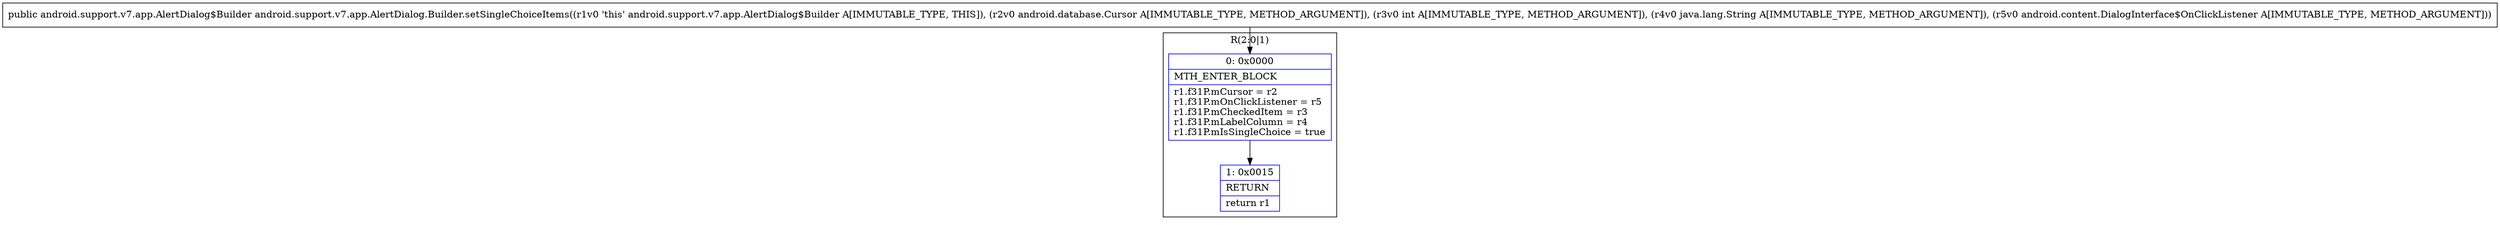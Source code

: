 digraph "CFG forandroid.support.v7.app.AlertDialog.Builder.setSingleChoiceItems(Landroid\/database\/Cursor;ILjava\/lang\/String;Landroid\/content\/DialogInterface$OnClickListener;)Landroid\/support\/v7\/app\/AlertDialog$Builder;" {
subgraph cluster_Region_262001070 {
label = "R(2:0|1)";
node [shape=record,color=blue];
Node_0 [shape=record,label="{0\:\ 0x0000|MTH_ENTER_BLOCK\l|r1.f31P.mCursor = r2\lr1.f31P.mOnClickListener = r5\lr1.f31P.mCheckedItem = r3\lr1.f31P.mLabelColumn = r4\lr1.f31P.mIsSingleChoice = true\l}"];
Node_1 [shape=record,label="{1\:\ 0x0015|RETURN\l|return r1\l}"];
}
MethodNode[shape=record,label="{public android.support.v7.app.AlertDialog$Builder android.support.v7.app.AlertDialog.Builder.setSingleChoiceItems((r1v0 'this' android.support.v7.app.AlertDialog$Builder A[IMMUTABLE_TYPE, THIS]), (r2v0 android.database.Cursor A[IMMUTABLE_TYPE, METHOD_ARGUMENT]), (r3v0 int A[IMMUTABLE_TYPE, METHOD_ARGUMENT]), (r4v0 java.lang.String A[IMMUTABLE_TYPE, METHOD_ARGUMENT]), (r5v0 android.content.DialogInterface$OnClickListener A[IMMUTABLE_TYPE, METHOD_ARGUMENT])) }"];
MethodNode -> Node_0;
Node_0 -> Node_1;
}

